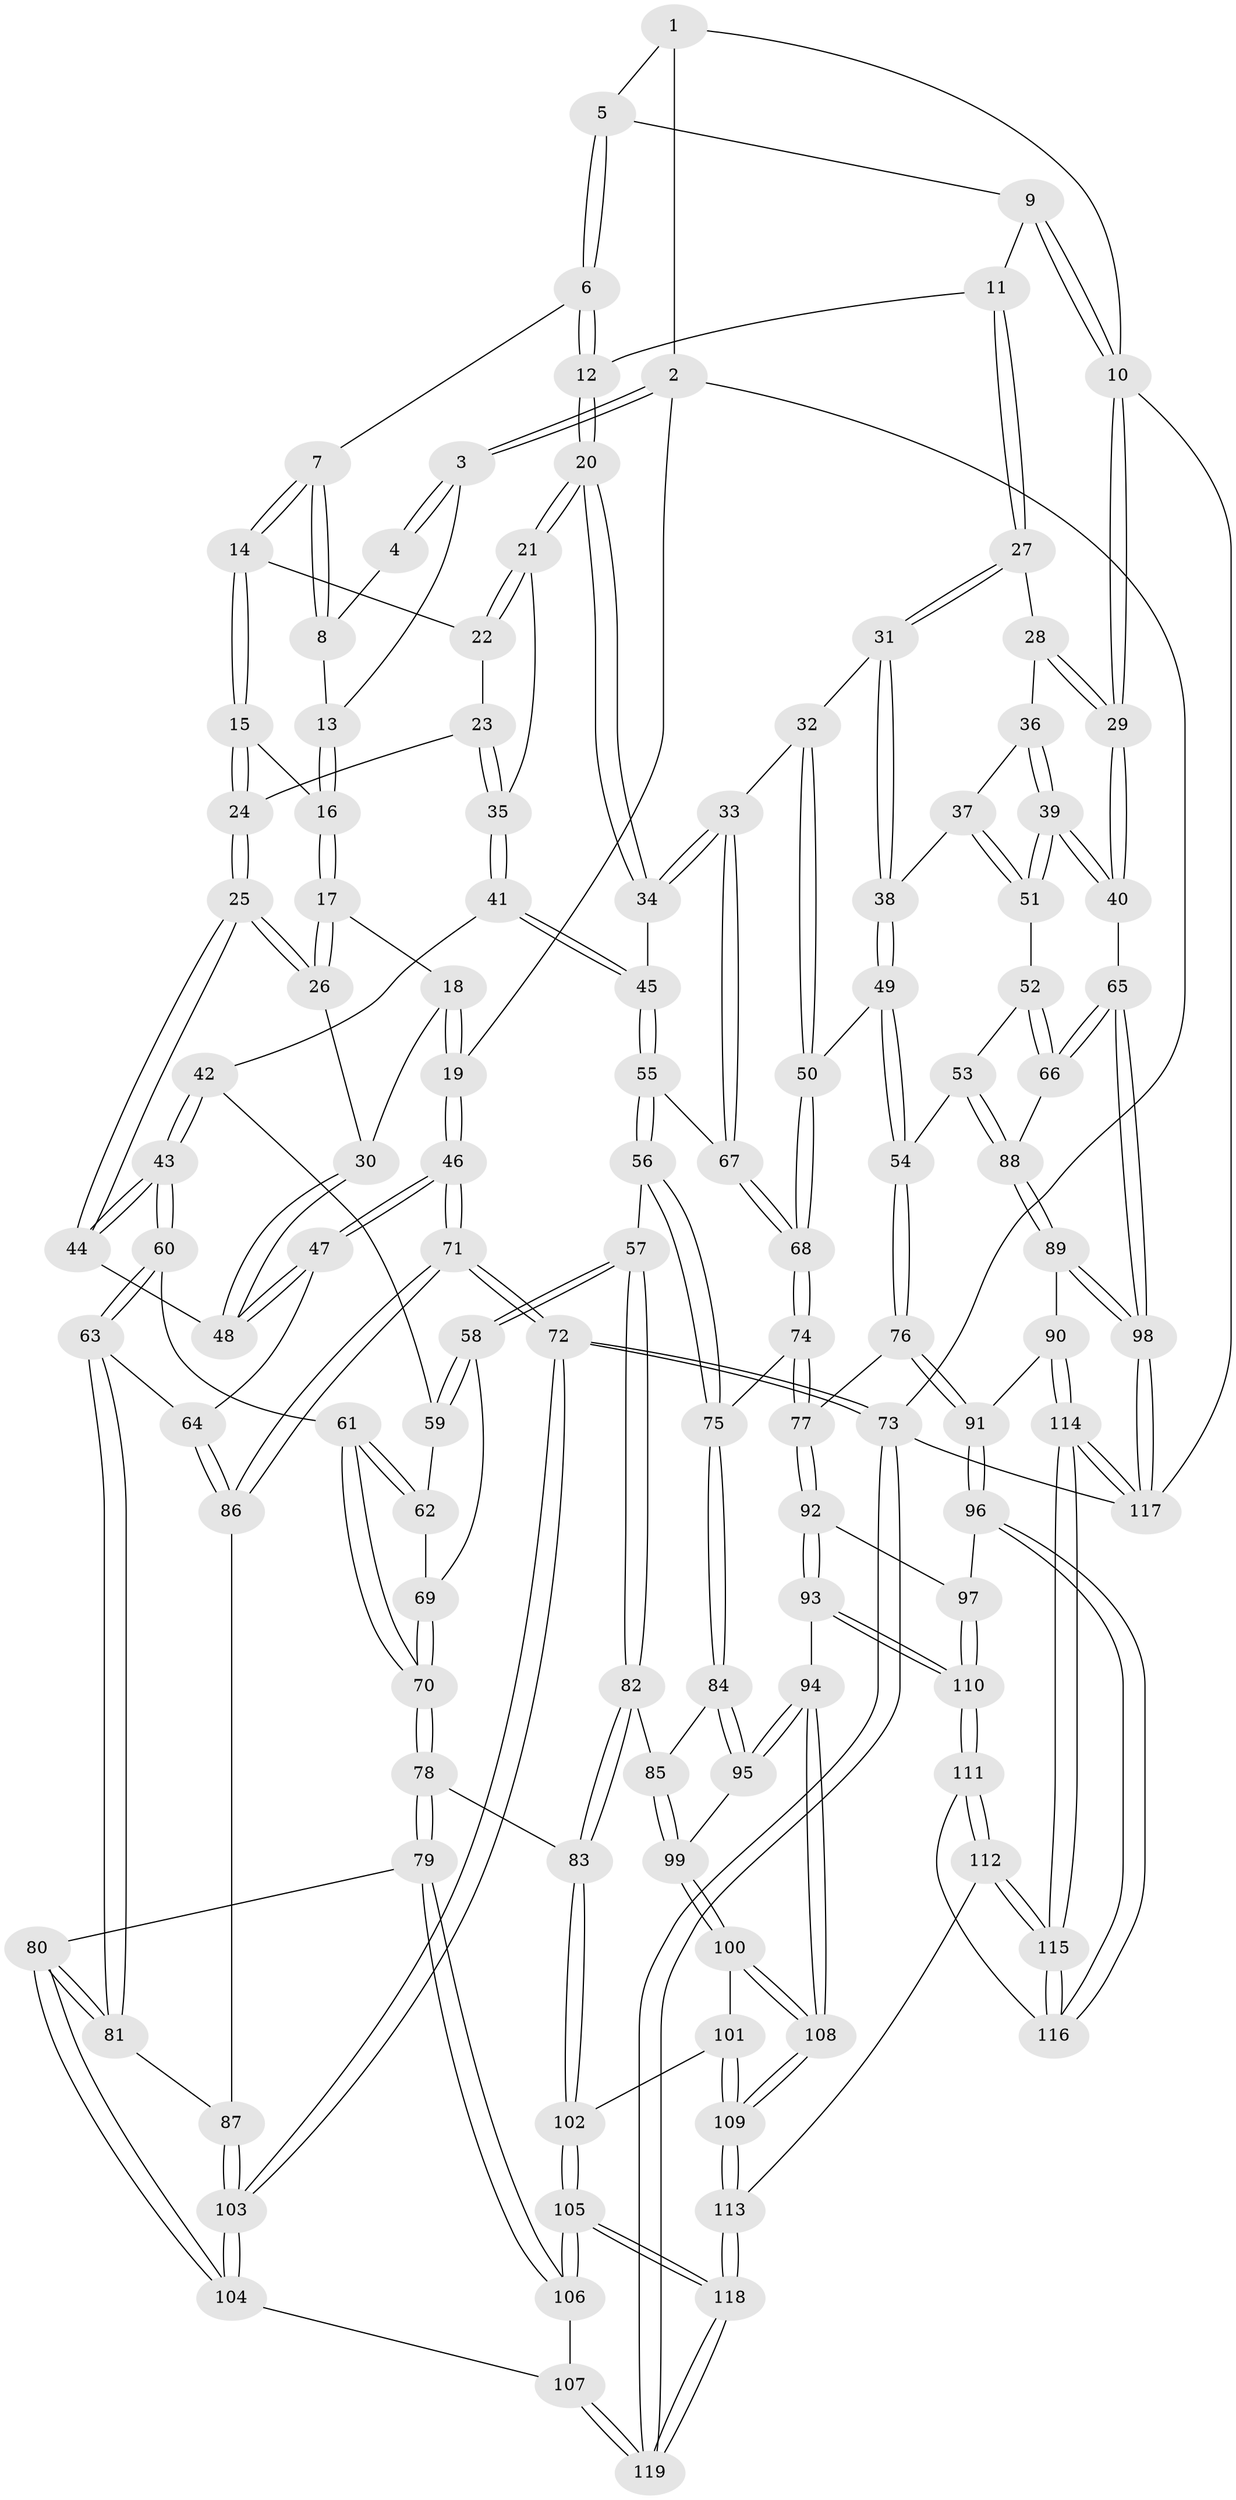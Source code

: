 // Generated by graph-tools (version 1.1) at 2025/17/03/09/25 04:17:22]
// undirected, 119 vertices, 294 edges
graph export_dot {
graph [start="1"]
  node [color=gray90,style=filled];
  1 [pos="+0.24577522903005317+0"];
  2 [pos="+0+0.27008613953075117"];
  3 [pos="+0+0.182060500502806"];
  4 [pos="+0.2122938597321295+0"];
  5 [pos="+0.3388760549673487+0"];
  6 [pos="+0.3580291892170129+0.17374258242024646"];
  7 [pos="+0.2970295244421553+0.2452158276255444"];
  8 [pos="+0.16691117819607384+0.18686322878462702"];
  9 [pos="+0.661977438217247+0"];
  10 [pos="+1+0"];
  11 [pos="+0.6712980574900175+0.22801107711761331"];
  12 [pos="+0.5993979930864338+0.27241956993087063"];
  13 [pos="+0.10361790690511734+0.2058886894802934"];
  14 [pos="+0.29535246118122105+0.2554332644935873"];
  15 [pos="+0.2092866129567262+0.3322843449545393"];
  16 [pos="+0.15596526571641617+0.3324157612667814"];
  17 [pos="+0.09206357092067126+0.37440352876246463"];
  18 [pos="+0.08465611557110206+0.3747211894998972"];
  19 [pos="+0+0.3022057151233706"];
  20 [pos="+0.5394044799346157+0.38816714125933666"];
  21 [pos="+0.47283527093128286+0.40191094598415894"];
  22 [pos="+0.29624625288932005+0.25698381937237025"];
  23 [pos="+0.32655063812150636+0.4101549596402607"];
  24 [pos="+0.23589910400842987+0.4498437957237794"];
  25 [pos="+0.22201662051820054+0.48112000705101093"];
  26 [pos="+0.13984575379017544+0.4347131403852572"];
  27 [pos="+0.8083913212258756+0.2974420180179209"];
  28 [pos="+0.8102859837838993+0.29761960955254874"];
  29 [pos="+1+0"];
  30 [pos="+0.08297973851497759+0.5105103862337312"];
  31 [pos="+0.7413702552703991+0.48740809532829305"];
  32 [pos="+0.7301108041154534+0.49969870021277013"];
  33 [pos="+0.6224298788574144+0.5380414398394523"];
  34 [pos="+0.5433811642169297+0.3997942383957074"];
  35 [pos="+0.40307295139243854+0.4448560581983052"];
  36 [pos="+0.8365426326546761+0.3181400705920724"];
  37 [pos="+0.8619760028376782+0.5331363508093552"];
  38 [pos="+0.8563835521494652+0.5367696721225834"];
  39 [pos="+1+0.4415147573344868"];
  40 [pos="+1+0.44064873820911066"];
  41 [pos="+0.37459487712231837+0.5258693129984499"];
  42 [pos="+0.3720983488350782+0.5273655636015938"];
  43 [pos="+0.2316730291017808+0.5333410404225245"];
  44 [pos="+0.2237382500894099+0.5196140180821973"];
  45 [pos="+0.4580641456129048+0.5834663008386899"];
  46 [pos="+0+0.5825562150213948"];
  47 [pos="+0+0.595220206898422"];
  48 [pos="+0.07787146495053422+0.5270570662380192"];
  49 [pos="+0.8031560733925075+0.6284772880112285"];
  50 [pos="+0.7998054373454243+0.6271371304062794"];
  51 [pos="+0.9619935027197121+0.5436195087759754"];
  52 [pos="+0.9520578350828974+0.5769437262613087"];
  53 [pos="+0.863243789434564+0.6925312454811737"];
  54 [pos="+0.8373774747435124+0.6852108860697135"];
  55 [pos="+0.47872139527892726+0.6188740123115632"];
  56 [pos="+0.47300914909371505+0.6427578187246986"];
  57 [pos="+0.4099489558644015+0.6738391763892781"];
  58 [pos="+0.4078433634692805+0.6724360598256371"];
  59 [pos="+0.3622511309791935+0.578694608116075"];
  60 [pos="+0.22224985696249996+0.62516370485169"];
  61 [pos="+0.2436014502147155+0.6398335753237563"];
  62 [pos="+0.32067962561951757+0.6346446555576134"];
  63 [pos="+0.14106237599451704+0.6730275923497002"];
  64 [pos="+0.07314979487427624+0.6513155684501428"];
  65 [pos="+1+0.830450098083603"];
  66 [pos="+1+0.7264112831040987"];
  67 [pos="+0.6205333224471108+0.5510089591440958"];
  68 [pos="+0.6532992081455566+0.6322421196276892"];
  69 [pos="+0.3507419101486994+0.6551023899987982"];
  70 [pos="+0.2967448265146895+0.7448313310616225"];
  71 [pos="+0+0.7824208164020277"];
  72 [pos="+0+1"];
  73 [pos="+0+1"];
  74 [pos="+0.6380553383667265+0.6999982107043385"];
  75 [pos="+0.5371351030949436+0.7234694169480252"];
  76 [pos="+0.7795757765498058+0.7386171639538173"];
  77 [pos="+0.6579112517134216+0.728541444093597"];
  78 [pos="+0.30782509854705303+0.777226818018213"];
  79 [pos="+0.23095064268399074+0.8096022942012765"];
  80 [pos="+0.1923407986980249+0.7906569851643245"];
  81 [pos="+0.15476993868499817+0.7628637463785772"];
  82 [pos="+0.3816930654742931+0.7601246446696882"];
  83 [pos="+0.3376132450542435+0.7865700890859445"];
  84 [pos="+0.5323954842553792+0.7339974241124839"];
  85 [pos="+0.3841423093323958+0.7608077689672812"];
  86 [pos="+0.05752677108043228+0.7712886132098312"];
  87 [pos="+0.10214852801617887+0.8011842757978959"];
  88 [pos="+0.8697966215549177+0.6982445141088792"];
  89 [pos="+0.8875302103039486+0.8762621087016483"];
  90 [pos="+0.7902172931661888+0.8607907180426049"];
  91 [pos="+0.7764248730102435+0.8558604304688014"];
  92 [pos="+0.6580833169380308+0.755301144716009"];
  93 [pos="+0.5629639046692553+0.8554959064530063"];
  94 [pos="+0.5616279098634261+0.8547800790192969"];
  95 [pos="+0.5210676600153282+0.8217580920136823"];
  96 [pos="+0.7417677553510552+0.8663197915258053"];
  97 [pos="+0.6970812884289858+0.8472163850259353"];
  98 [pos="+1+1"];
  99 [pos="+0.4943471412679427+0.8292659956196992"];
  100 [pos="+0.4714800458852537+0.8536451672099428"];
  101 [pos="+0.45112306945761843+0.8650248152315325"];
  102 [pos="+0.3705229366256029+0.8976000878981457"];
  103 [pos="+0.034846296897376+0.9487337361854299"];
  104 [pos="+0.09386390690918901+0.933439426474919"];
  105 [pos="+0.3463661954469105+1"];
  106 [pos="+0.21890710075288827+0.9073660705514051"];
  107 [pos="+0.15307279846716298+0.9256143612046943"];
  108 [pos="+0.4912612182903527+0.9247744382574542"];
  109 [pos="+0.4822885299131554+0.9624976363856727"];
  110 [pos="+0.5953053250756274+0.8949590331130666"];
  111 [pos="+0.5954195947637836+0.8985763496647442"];
  112 [pos="+0.49978903640553546+1"];
  113 [pos="+0.4424753454665888+1"];
  114 [pos="+0.7877686391036937+1"];
  115 [pos="+0.7434100213986286+1"];
  116 [pos="+0.7138779026647937+0.9585594039945009"];
  117 [pos="+1+1"];
  118 [pos="+0.411863935447429+1"];
  119 [pos="+0.36005783373287176+1"];
  1 -- 2;
  1 -- 5;
  1 -- 10;
  2 -- 3;
  2 -- 3;
  2 -- 19;
  2 -- 73;
  3 -- 4;
  3 -- 4;
  3 -- 13;
  4 -- 8;
  5 -- 6;
  5 -- 6;
  5 -- 9;
  6 -- 7;
  6 -- 12;
  6 -- 12;
  7 -- 8;
  7 -- 8;
  7 -- 14;
  7 -- 14;
  8 -- 13;
  9 -- 10;
  9 -- 10;
  9 -- 11;
  10 -- 29;
  10 -- 29;
  10 -- 117;
  11 -- 12;
  11 -- 27;
  11 -- 27;
  12 -- 20;
  12 -- 20;
  13 -- 16;
  13 -- 16;
  14 -- 15;
  14 -- 15;
  14 -- 22;
  15 -- 16;
  15 -- 24;
  15 -- 24;
  16 -- 17;
  16 -- 17;
  17 -- 18;
  17 -- 26;
  17 -- 26;
  18 -- 19;
  18 -- 19;
  18 -- 30;
  19 -- 46;
  19 -- 46;
  20 -- 21;
  20 -- 21;
  20 -- 34;
  20 -- 34;
  21 -- 22;
  21 -- 22;
  21 -- 35;
  22 -- 23;
  23 -- 24;
  23 -- 35;
  23 -- 35;
  24 -- 25;
  24 -- 25;
  25 -- 26;
  25 -- 26;
  25 -- 44;
  25 -- 44;
  26 -- 30;
  27 -- 28;
  27 -- 31;
  27 -- 31;
  28 -- 29;
  28 -- 29;
  28 -- 36;
  29 -- 40;
  29 -- 40;
  30 -- 48;
  30 -- 48;
  31 -- 32;
  31 -- 38;
  31 -- 38;
  32 -- 33;
  32 -- 50;
  32 -- 50;
  33 -- 34;
  33 -- 34;
  33 -- 67;
  33 -- 67;
  34 -- 45;
  35 -- 41;
  35 -- 41;
  36 -- 37;
  36 -- 39;
  36 -- 39;
  37 -- 38;
  37 -- 51;
  37 -- 51;
  38 -- 49;
  38 -- 49;
  39 -- 40;
  39 -- 40;
  39 -- 51;
  39 -- 51;
  40 -- 65;
  41 -- 42;
  41 -- 45;
  41 -- 45;
  42 -- 43;
  42 -- 43;
  42 -- 59;
  43 -- 44;
  43 -- 44;
  43 -- 60;
  43 -- 60;
  44 -- 48;
  45 -- 55;
  45 -- 55;
  46 -- 47;
  46 -- 47;
  46 -- 71;
  46 -- 71;
  47 -- 48;
  47 -- 48;
  47 -- 64;
  49 -- 50;
  49 -- 54;
  49 -- 54;
  50 -- 68;
  50 -- 68;
  51 -- 52;
  52 -- 53;
  52 -- 66;
  52 -- 66;
  53 -- 54;
  53 -- 88;
  53 -- 88;
  54 -- 76;
  54 -- 76;
  55 -- 56;
  55 -- 56;
  55 -- 67;
  56 -- 57;
  56 -- 75;
  56 -- 75;
  57 -- 58;
  57 -- 58;
  57 -- 82;
  57 -- 82;
  58 -- 59;
  58 -- 59;
  58 -- 69;
  59 -- 62;
  60 -- 61;
  60 -- 63;
  60 -- 63;
  61 -- 62;
  61 -- 62;
  61 -- 70;
  61 -- 70;
  62 -- 69;
  63 -- 64;
  63 -- 81;
  63 -- 81;
  64 -- 86;
  64 -- 86;
  65 -- 66;
  65 -- 66;
  65 -- 98;
  65 -- 98;
  66 -- 88;
  67 -- 68;
  67 -- 68;
  68 -- 74;
  68 -- 74;
  69 -- 70;
  69 -- 70;
  70 -- 78;
  70 -- 78;
  71 -- 72;
  71 -- 72;
  71 -- 86;
  71 -- 86;
  72 -- 73;
  72 -- 73;
  72 -- 103;
  72 -- 103;
  73 -- 119;
  73 -- 119;
  73 -- 117;
  74 -- 75;
  74 -- 77;
  74 -- 77;
  75 -- 84;
  75 -- 84;
  76 -- 77;
  76 -- 91;
  76 -- 91;
  77 -- 92;
  77 -- 92;
  78 -- 79;
  78 -- 79;
  78 -- 83;
  79 -- 80;
  79 -- 106;
  79 -- 106;
  80 -- 81;
  80 -- 81;
  80 -- 104;
  80 -- 104;
  81 -- 87;
  82 -- 83;
  82 -- 83;
  82 -- 85;
  83 -- 102;
  83 -- 102;
  84 -- 85;
  84 -- 95;
  84 -- 95;
  85 -- 99;
  85 -- 99;
  86 -- 87;
  87 -- 103;
  87 -- 103;
  88 -- 89;
  88 -- 89;
  89 -- 90;
  89 -- 98;
  89 -- 98;
  90 -- 91;
  90 -- 114;
  90 -- 114;
  91 -- 96;
  91 -- 96;
  92 -- 93;
  92 -- 93;
  92 -- 97;
  93 -- 94;
  93 -- 110;
  93 -- 110;
  94 -- 95;
  94 -- 95;
  94 -- 108;
  94 -- 108;
  95 -- 99;
  96 -- 97;
  96 -- 116;
  96 -- 116;
  97 -- 110;
  97 -- 110;
  98 -- 117;
  98 -- 117;
  99 -- 100;
  99 -- 100;
  100 -- 101;
  100 -- 108;
  100 -- 108;
  101 -- 102;
  101 -- 109;
  101 -- 109;
  102 -- 105;
  102 -- 105;
  103 -- 104;
  103 -- 104;
  104 -- 107;
  105 -- 106;
  105 -- 106;
  105 -- 118;
  105 -- 118;
  106 -- 107;
  107 -- 119;
  107 -- 119;
  108 -- 109;
  108 -- 109;
  109 -- 113;
  109 -- 113;
  110 -- 111;
  110 -- 111;
  111 -- 112;
  111 -- 112;
  111 -- 116;
  112 -- 113;
  112 -- 115;
  112 -- 115;
  113 -- 118;
  113 -- 118;
  114 -- 115;
  114 -- 115;
  114 -- 117;
  114 -- 117;
  115 -- 116;
  115 -- 116;
  118 -- 119;
  118 -- 119;
}
